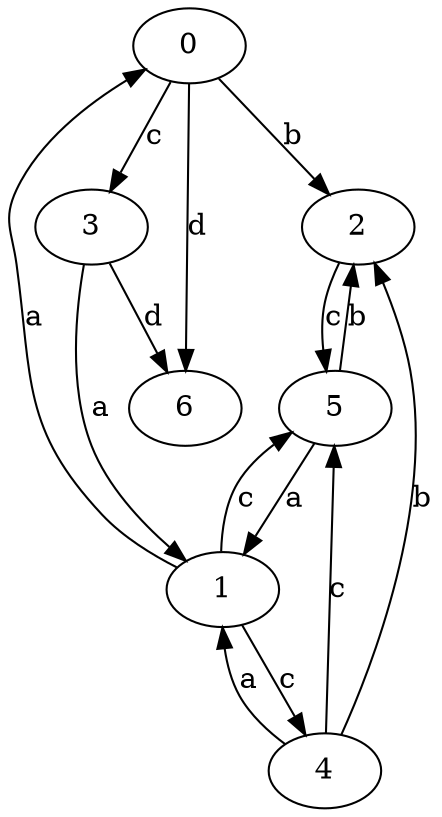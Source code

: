 strict digraph  {
0;
1;
2;
3;
4;
5;
6;
0 -> 2  [label=b];
0 -> 3  [label=c];
0 -> 6  [label=d];
1 -> 0  [label=a];
1 -> 4  [label=c];
1 -> 5  [label=c];
2 -> 5  [label=c];
3 -> 1  [label=a];
3 -> 6  [label=d];
4 -> 1  [label=a];
4 -> 2  [label=b];
4 -> 5  [label=c];
5 -> 1  [label=a];
5 -> 2  [label=b];
}
